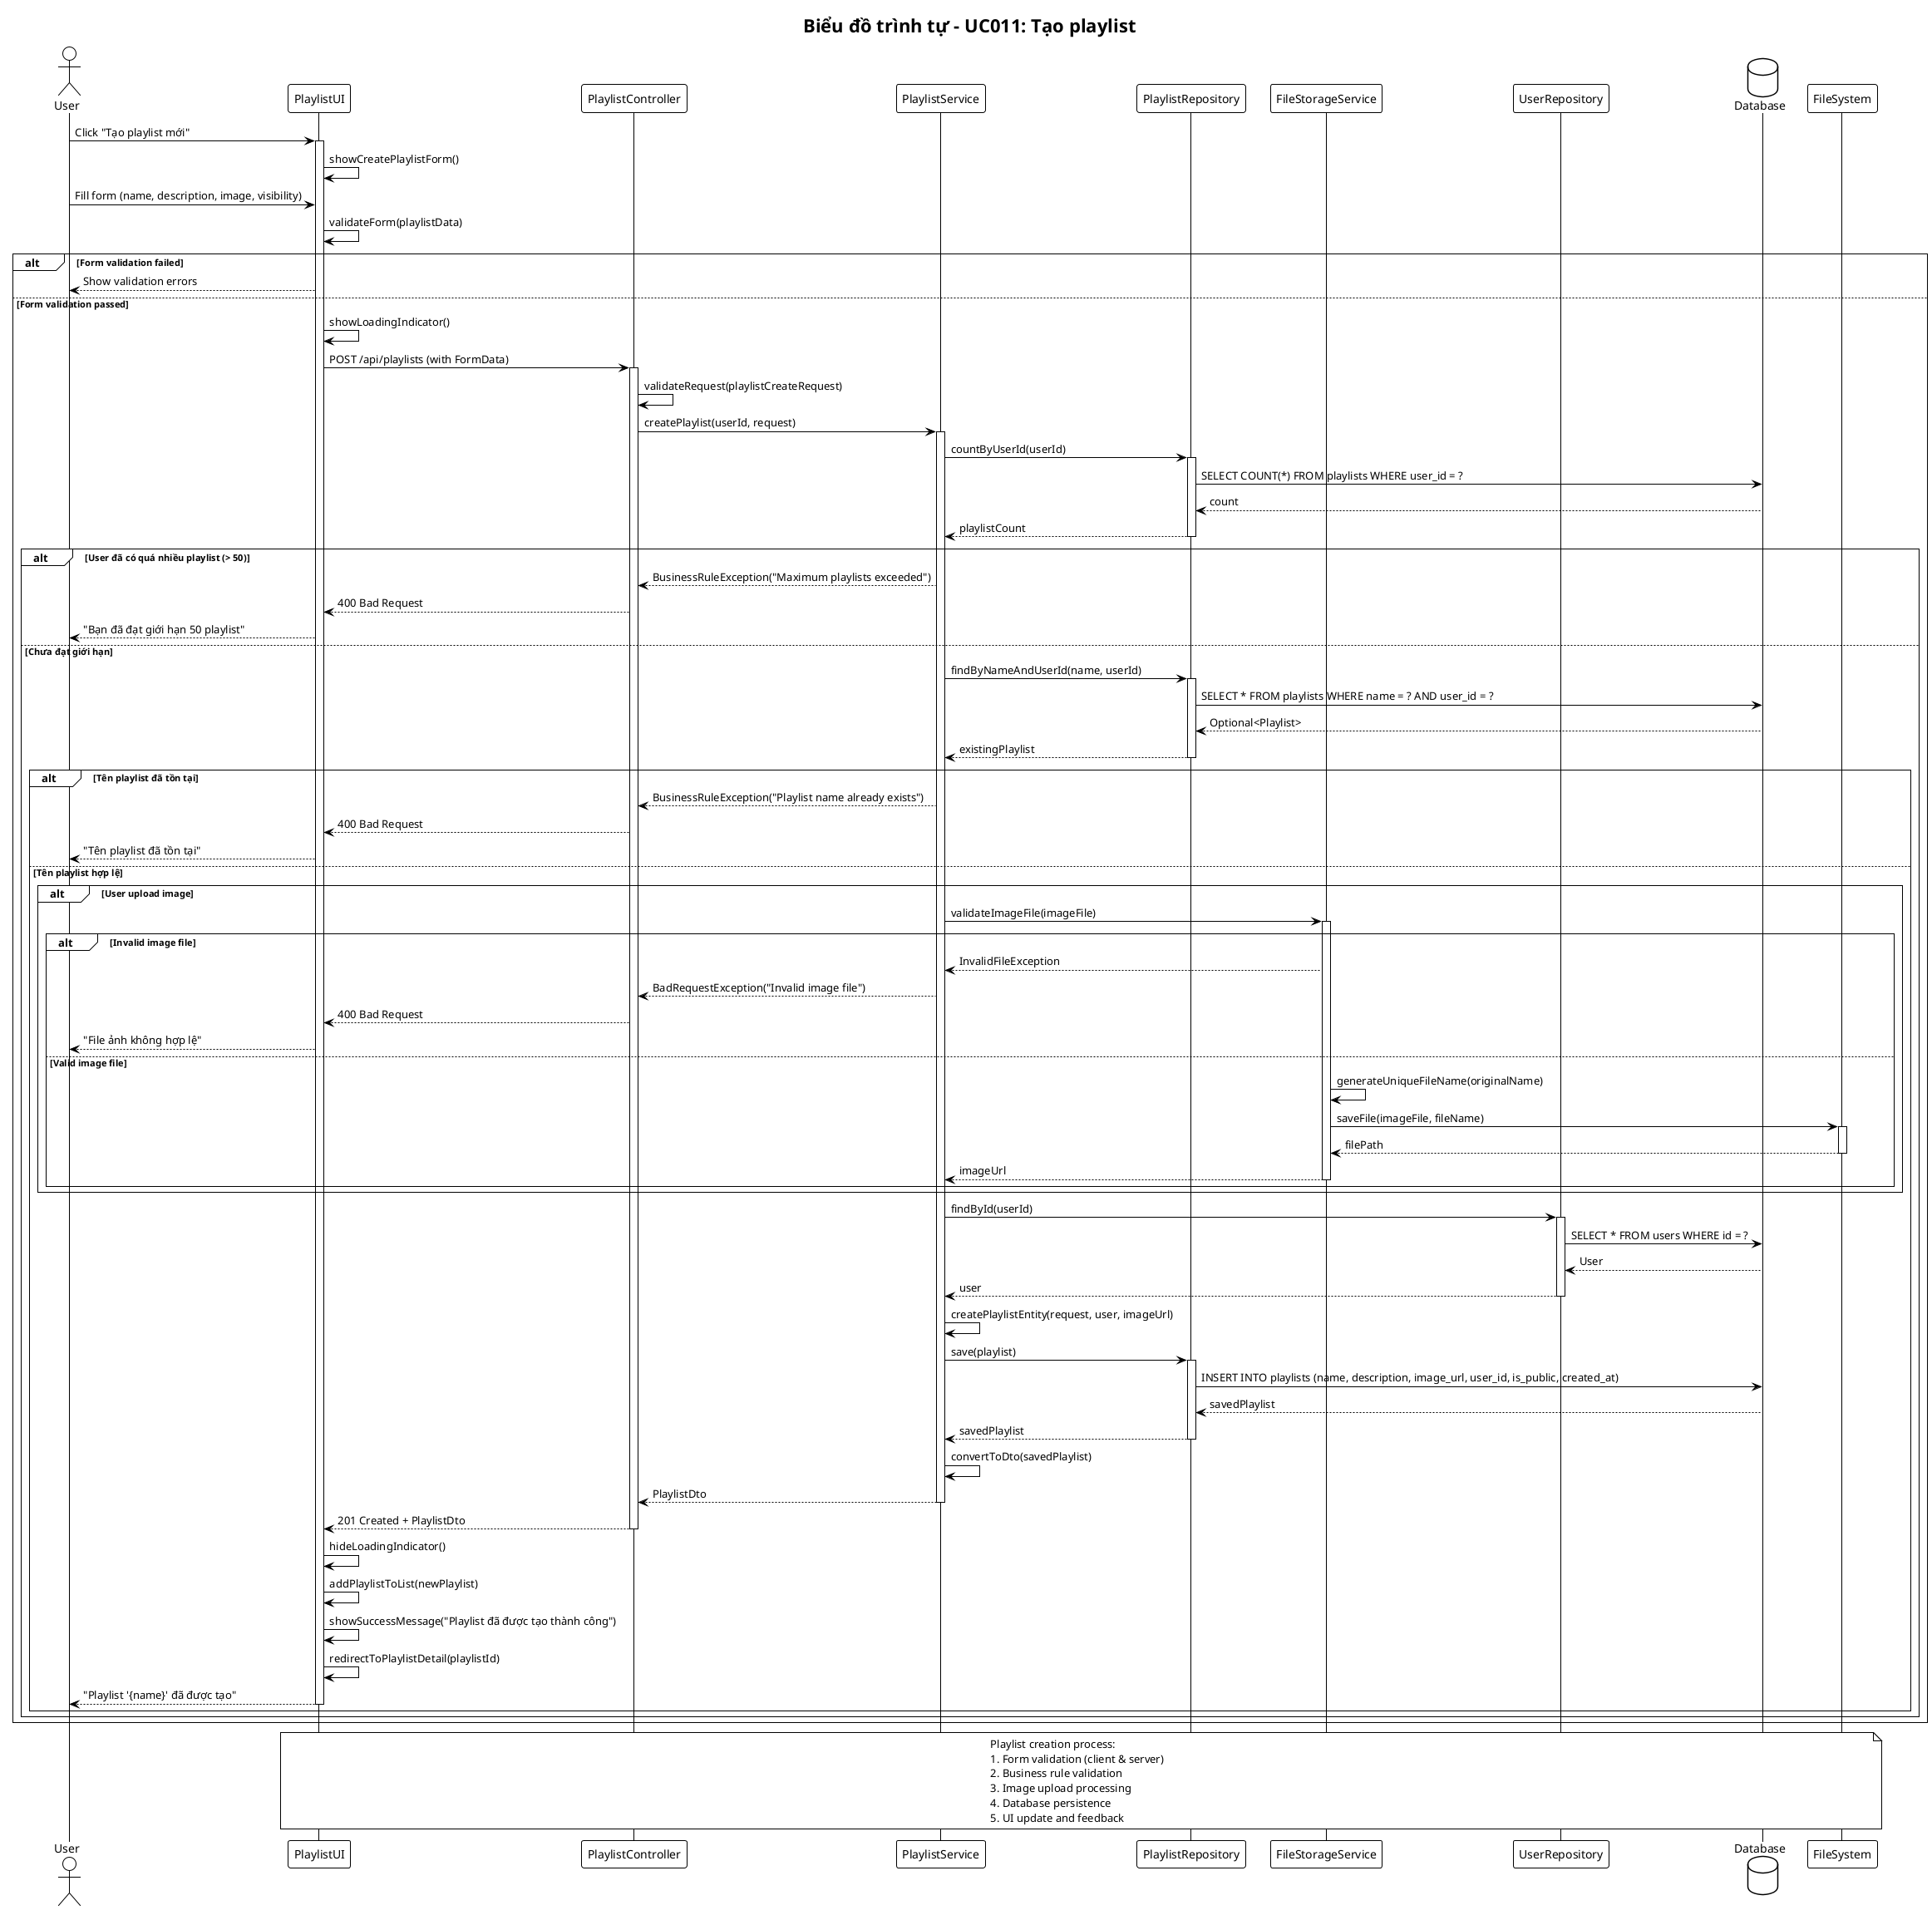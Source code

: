 @startuml UC011-Sequence-Diagram-Tao-Playlist
!theme plain

title Biểu đồ trình tự - UC011: Tạo playlist

actor User
participant "PlaylistUI" as UI
participant "PlaylistController" as Controller
participant "PlaylistService" as PlaylistService
participant "PlaylistRepository" as PlaylistRepo
participant "FileStorageService" as FileService
participant "UserRepository" as UserRepo
database "Database" as DB
participant "FileSystem" as FS

User -> UI: Click "Tạo playlist mới"
activate UI

UI -> UI: showCreatePlaylistForm()
User -> UI: Fill form (name, description, image, visibility)
UI -> UI: validateForm(playlistData)

alt Form validation failed
    UI --> User: Show validation errors
else Form validation passed
    UI -> UI: showLoadingIndicator()
    UI -> Controller: POST /api/playlists (with FormData)
    activate Controller

    Controller -> Controller: validateRequest(playlistCreateRequest)
    Controller -> PlaylistService: createPlaylist(userId, request)
    activate PlaylistService

    ' Validate business rules
    PlaylistService -> PlaylistRepo: countByUserId(userId)
    activate PlaylistRepo
    PlaylistRepo -> DB: SELECT COUNT(*) FROM playlists WHERE user_id = ?
    DB --> PlaylistRepo: count
    PlaylistRepo --> PlaylistService: playlistCount
    deactivate PlaylistRepo

    alt User đã có quá nhiều playlist (> 50)
        PlaylistService --> Controller: BusinessRuleException("Maximum playlists exceeded")
        Controller --> UI: 400 Bad Request
        UI --> User: "Bạn đã đạt giới hạn 50 playlist"
    else Chưa đạt giới hạn
        ' Check duplicate name
        PlaylistService -> PlaylistRepo: findByNameAndUserId(name, userId)
        activate PlaylistRepo
        PlaylistRepo -> DB: SELECT * FROM playlists WHERE name = ? AND user_id = ?
        DB --> PlaylistRepo: Optional<Playlist>
        PlaylistRepo --> PlaylistService: existingPlaylist
        deactivate PlaylistRepo

        alt Tên playlist đã tồn tại
            PlaylistService --> Controller: BusinessRuleException("Playlist name already exists")
            Controller --> UI: 400 Bad Request
            UI --> User: "Tên playlist đã tồn tại"
        else Tên playlist hợp lệ
            ' Process image upload (if provided)
            alt User upload image
                PlaylistService -> FileService: validateImageFile(imageFile)
                activate FileService

                alt Invalid image file
                    FileService --> PlaylistService: InvalidFileException
                    PlaylistService --> Controller: BadRequestException("Invalid image file")
                    Controller --> UI: 400 Bad Request
                    UI --> User: "File ảnh không hợp lệ"
                else Valid image file
                    FileService -> FileService: generateUniqueFileName(originalName)
                    FileService -> FS: saveFile(imageFile, fileName)
                    activate FS
                    FS --> FileService: filePath
                    deactivate FS
                    FileService --> PlaylistService: imageUrl
                    deactivate FileService
                end
            end

            ' Get user information
            PlaylistService -> UserRepo: findById(userId)
            activate UserRepo
            UserRepo -> DB: SELECT * FROM users WHERE id = ?
            DB --> UserRepo: User
            UserRepo --> PlaylistService: user
            deactivate UserRepo

            ' Create playlist entity
            PlaylistService -> PlaylistService: createPlaylistEntity(request, user, imageUrl)

            ' Save to database
            PlaylistService -> PlaylistRepo: save(playlist)
            activate PlaylistRepo
            PlaylistRepo -> DB: INSERT INTO playlists (name, description, image_url, user_id, is_public, created_at)
            DB --> PlaylistRepo: savedPlaylist
            PlaylistRepo --> PlaylistService: savedPlaylist
            deactivate PlaylistRepo

            ' Convert to DTO
            PlaylistService -> PlaylistService: convertToDto(savedPlaylist)
            PlaylistService --> Controller: PlaylistDto
            deactivate PlaylistService

            Controller --> UI: 201 Created + PlaylistDto
            deactivate Controller

            UI -> UI: hideLoadingIndicator()
            UI -> UI: addPlaylistToList(newPlaylist)
            UI -> UI: showSuccessMessage("Playlist đã được tạo thành công")
            UI -> UI: redirectToPlaylistDetail(playlistId)
            UI --> User: "Playlist '{name}' đã được tạo"
            deactivate UI
        end
    end
end

note over UI, FS
  Playlist creation process:
  1. Form validation (client & server)
  2. Business rule validation
  3. Image upload processing
  4. Database persistence
  5. UI update and feedback
end note

@enduml
